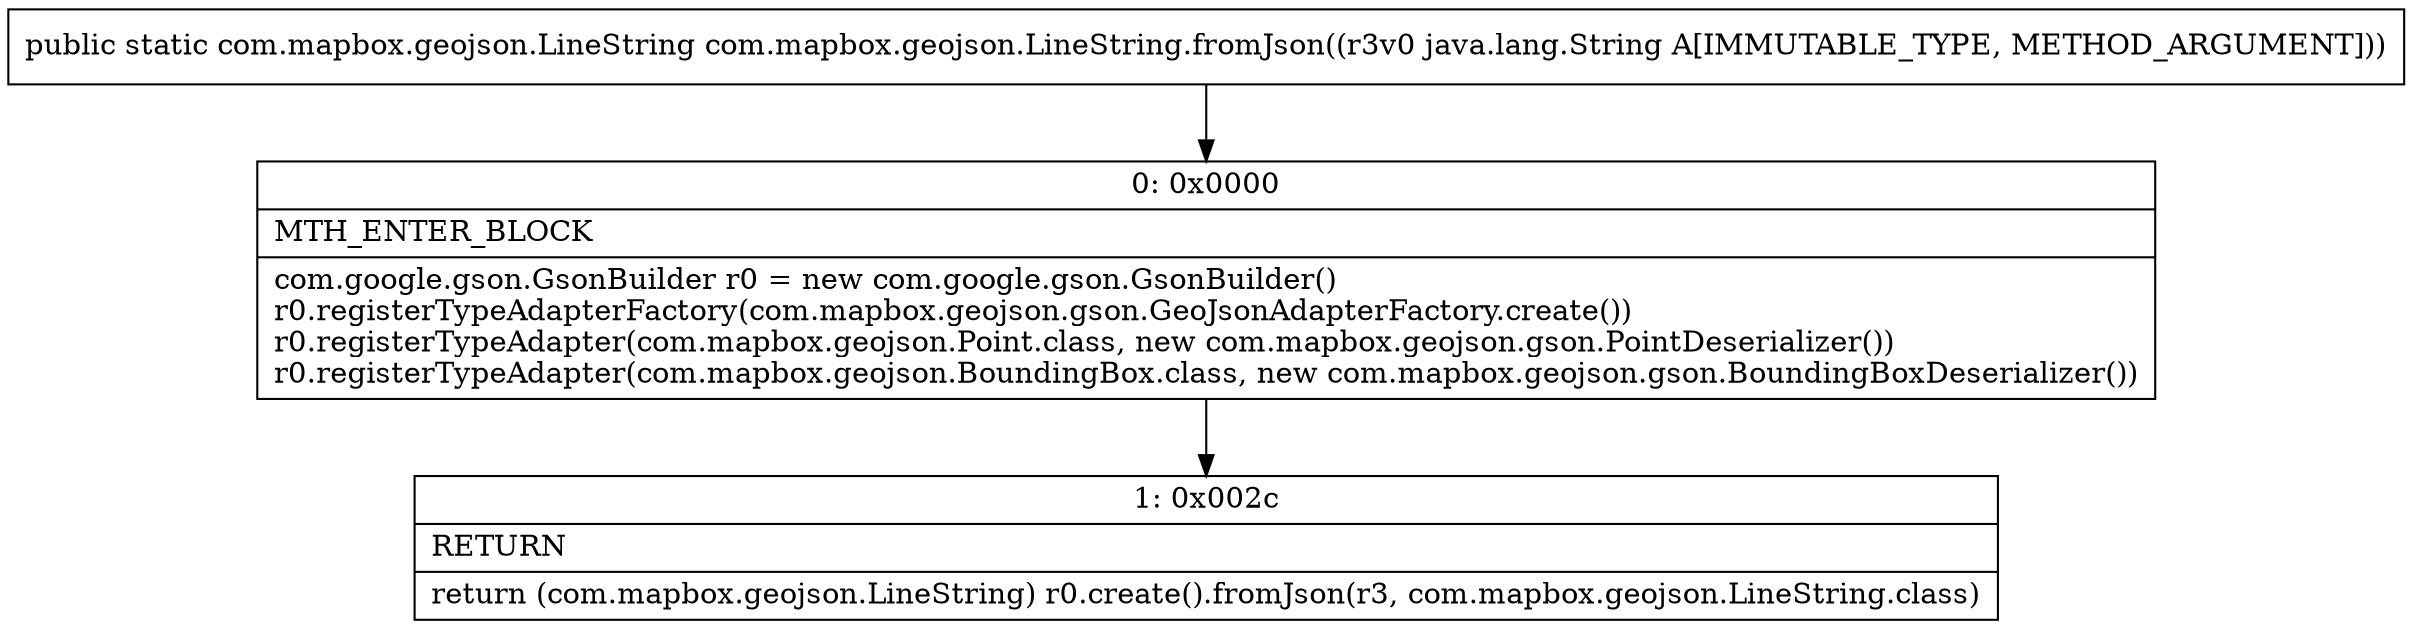 digraph "CFG forcom.mapbox.geojson.LineString.fromJson(Ljava\/lang\/String;)Lcom\/mapbox\/geojson\/LineString;" {
Node_0 [shape=record,label="{0\:\ 0x0000|MTH_ENTER_BLOCK\l|com.google.gson.GsonBuilder r0 = new com.google.gson.GsonBuilder()\lr0.registerTypeAdapterFactory(com.mapbox.geojson.gson.GeoJsonAdapterFactory.create())\lr0.registerTypeAdapter(com.mapbox.geojson.Point.class, new com.mapbox.geojson.gson.PointDeserializer())\lr0.registerTypeAdapter(com.mapbox.geojson.BoundingBox.class, new com.mapbox.geojson.gson.BoundingBoxDeserializer())\l}"];
Node_1 [shape=record,label="{1\:\ 0x002c|RETURN\l|return (com.mapbox.geojson.LineString) r0.create().fromJson(r3, com.mapbox.geojson.LineString.class)\l}"];
MethodNode[shape=record,label="{public static com.mapbox.geojson.LineString com.mapbox.geojson.LineString.fromJson((r3v0 java.lang.String A[IMMUTABLE_TYPE, METHOD_ARGUMENT])) }"];
MethodNode -> Node_0;
Node_0 -> Node_1;
}

